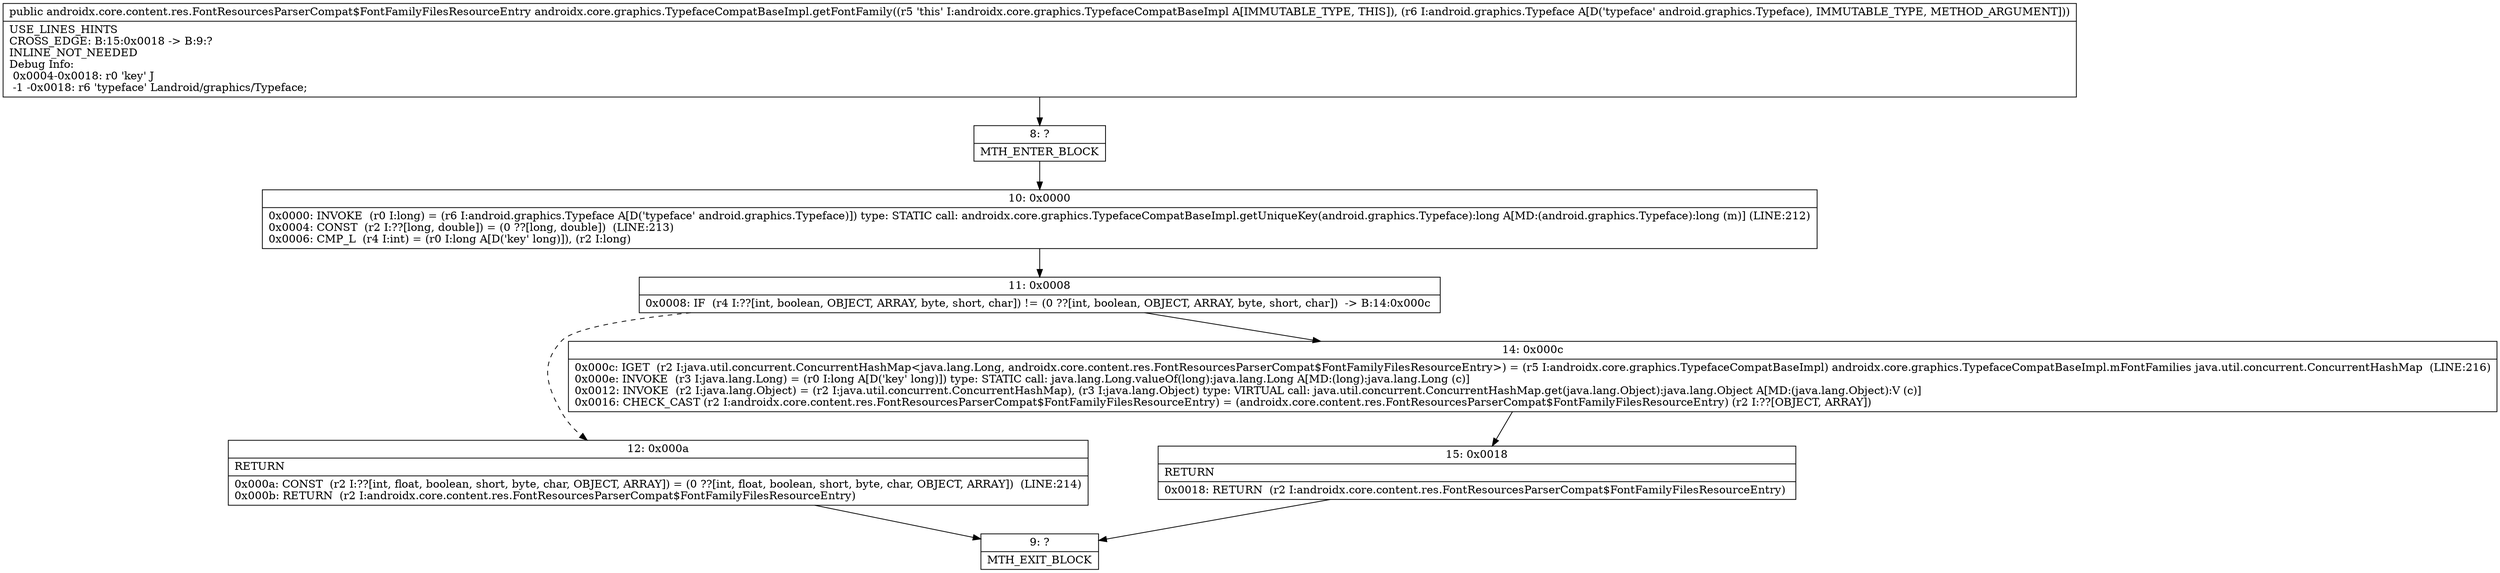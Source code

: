 digraph "CFG forandroidx.core.graphics.TypefaceCompatBaseImpl.getFontFamily(Landroid\/graphics\/Typeface;)Landroidx\/core\/content\/res\/FontResourcesParserCompat$FontFamilyFilesResourceEntry;" {
Node_8 [shape=record,label="{8\:\ ?|MTH_ENTER_BLOCK\l}"];
Node_10 [shape=record,label="{10\:\ 0x0000|0x0000: INVOKE  (r0 I:long) = (r6 I:android.graphics.Typeface A[D('typeface' android.graphics.Typeface)]) type: STATIC call: androidx.core.graphics.TypefaceCompatBaseImpl.getUniqueKey(android.graphics.Typeface):long A[MD:(android.graphics.Typeface):long (m)] (LINE:212)\l0x0004: CONST  (r2 I:??[long, double]) = (0 ??[long, double])  (LINE:213)\l0x0006: CMP_L  (r4 I:int) = (r0 I:long A[D('key' long)]), (r2 I:long) \l}"];
Node_11 [shape=record,label="{11\:\ 0x0008|0x0008: IF  (r4 I:??[int, boolean, OBJECT, ARRAY, byte, short, char]) != (0 ??[int, boolean, OBJECT, ARRAY, byte, short, char])  \-\> B:14:0x000c \l}"];
Node_12 [shape=record,label="{12\:\ 0x000a|RETURN\l|0x000a: CONST  (r2 I:??[int, float, boolean, short, byte, char, OBJECT, ARRAY]) = (0 ??[int, float, boolean, short, byte, char, OBJECT, ARRAY])  (LINE:214)\l0x000b: RETURN  (r2 I:androidx.core.content.res.FontResourcesParserCompat$FontFamilyFilesResourceEntry) \l}"];
Node_9 [shape=record,label="{9\:\ ?|MTH_EXIT_BLOCK\l}"];
Node_14 [shape=record,label="{14\:\ 0x000c|0x000c: IGET  (r2 I:java.util.concurrent.ConcurrentHashMap\<java.lang.Long, androidx.core.content.res.FontResourcesParserCompat$FontFamilyFilesResourceEntry\>) = (r5 I:androidx.core.graphics.TypefaceCompatBaseImpl) androidx.core.graphics.TypefaceCompatBaseImpl.mFontFamilies java.util.concurrent.ConcurrentHashMap  (LINE:216)\l0x000e: INVOKE  (r3 I:java.lang.Long) = (r0 I:long A[D('key' long)]) type: STATIC call: java.lang.Long.valueOf(long):java.lang.Long A[MD:(long):java.lang.Long (c)]\l0x0012: INVOKE  (r2 I:java.lang.Object) = (r2 I:java.util.concurrent.ConcurrentHashMap), (r3 I:java.lang.Object) type: VIRTUAL call: java.util.concurrent.ConcurrentHashMap.get(java.lang.Object):java.lang.Object A[MD:(java.lang.Object):V (c)]\l0x0016: CHECK_CAST (r2 I:androidx.core.content.res.FontResourcesParserCompat$FontFamilyFilesResourceEntry) = (androidx.core.content.res.FontResourcesParserCompat$FontFamilyFilesResourceEntry) (r2 I:??[OBJECT, ARRAY]) \l}"];
Node_15 [shape=record,label="{15\:\ 0x0018|RETURN\l|0x0018: RETURN  (r2 I:androidx.core.content.res.FontResourcesParserCompat$FontFamilyFilesResourceEntry) \l}"];
MethodNode[shape=record,label="{public androidx.core.content.res.FontResourcesParserCompat$FontFamilyFilesResourceEntry androidx.core.graphics.TypefaceCompatBaseImpl.getFontFamily((r5 'this' I:androidx.core.graphics.TypefaceCompatBaseImpl A[IMMUTABLE_TYPE, THIS]), (r6 I:android.graphics.Typeface A[D('typeface' android.graphics.Typeface), IMMUTABLE_TYPE, METHOD_ARGUMENT]))  | USE_LINES_HINTS\lCROSS_EDGE: B:15:0x0018 \-\> B:9:?\lINLINE_NOT_NEEDED\lDebug Info:\l  0x0004\-0x0018: r0 'key' J\l  \-1 \-0x0018: r6 'typeface' Landroid\/graphics\/Typeface;\l}"];
MethodNode -> Node_8;Node_8 -> Node_10;
Node_10 -> Node_11;
Node_11 -> Node_12[style=dashed];
Node_11 -> Node_14;
Node_12 -> Node_9;
Node_14 -> Node_15;
Node_15 -> Node_9;
}

